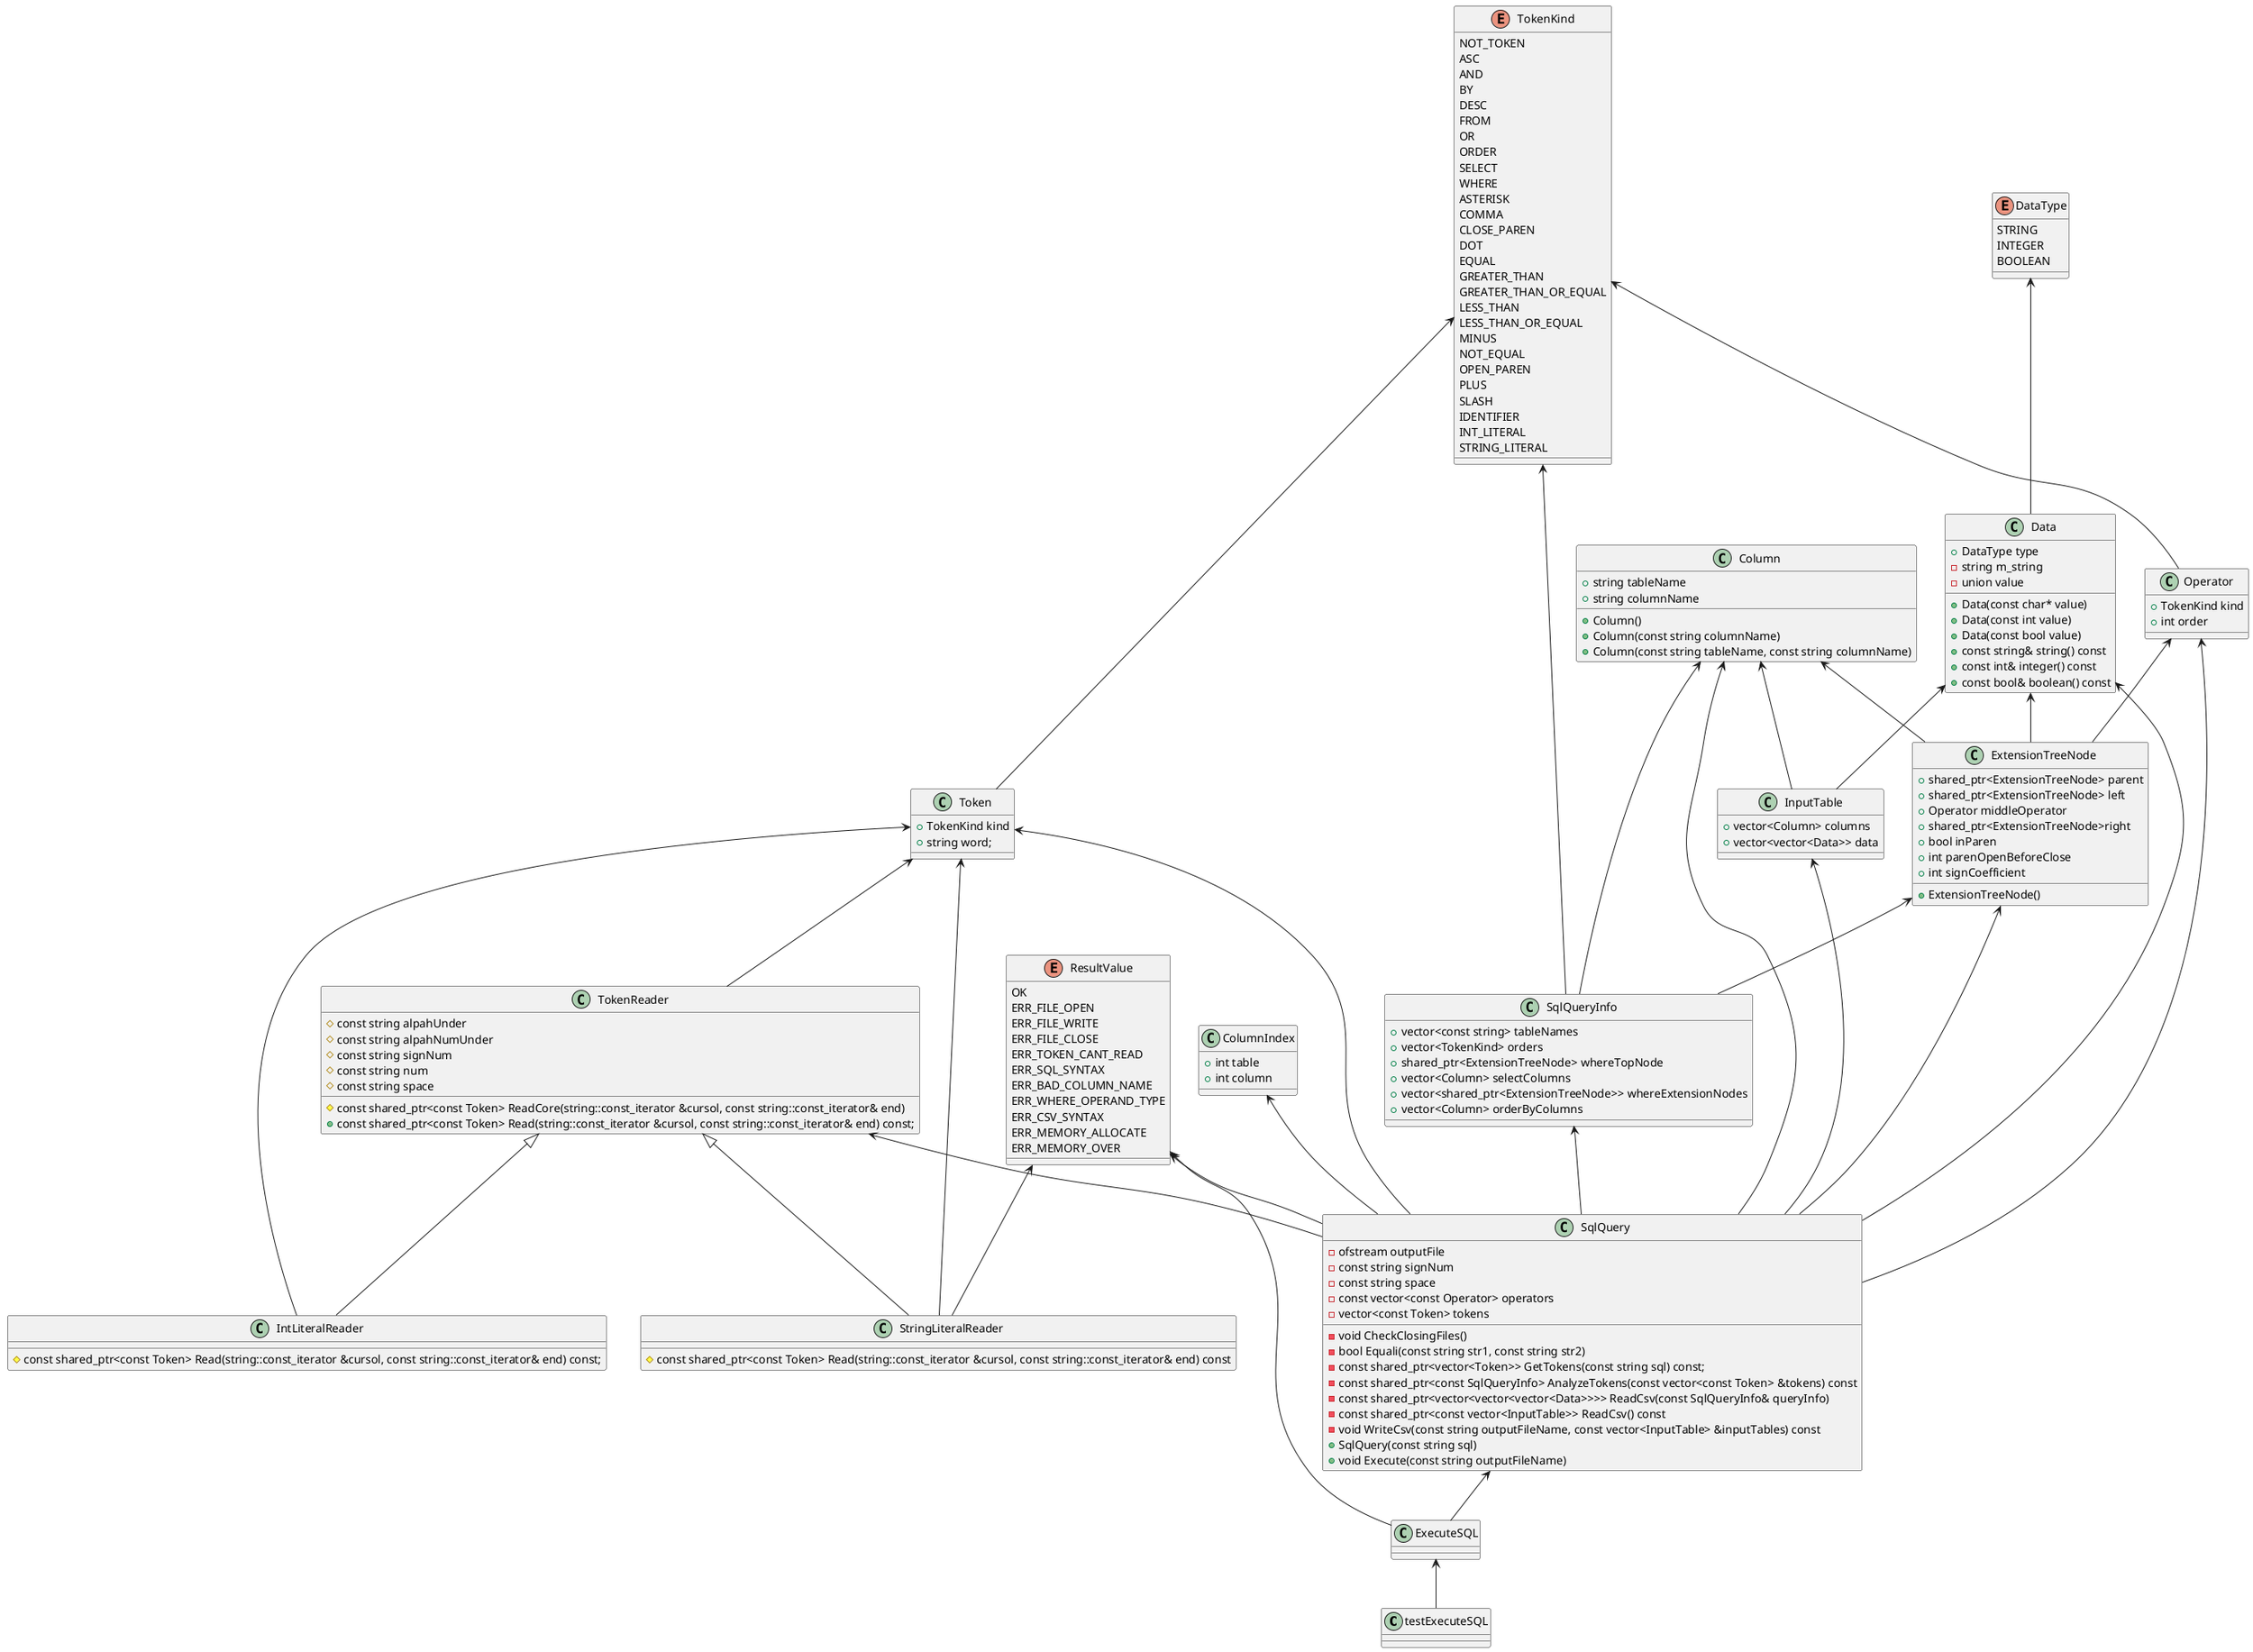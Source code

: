 @startuml

class testExecuteSQL {}
class SqlQueryInfo {
	+vector<const string> tableNames
	+vector<TokenKind> orders
	+shared_ptr<ExtensionTreeNode> whereTopNode
	+vector<Column> selectColumns
	+vector<shared_ptr<ExtensionTreeNode>> whereExtensionNodes
	+vector<Column> orderByColumns
}
class SqlQuery {
	-ofstream outputFile
	-const string signNum
	-const string space
	-const vector<const Operator> operators
	-vector<const Token> tokens
	-void CheckClosingFiles()
	-bool Equali(const string str1, const string str2)
	-const shared_ptr<vector<Token>> GetTokens(const string sql) const;
	-const shared_ptr<const SqlQueryInfo> AnalyzeTokens(const vector<const Token> &tokens) const
	-const shared_ptr<vector<vector<vector<Data>>>> ReadCsv(const SqlQueryInfo& queryInfo)
	-const shared_ptr<const vector<InputTable>> ReadCsv() const
	-void WriteCsv(const string outputFileName, const vector<InputTable> &inputTables) const
	+SqlQuery(const string sql)
	+void Execute(const string outputFileName)
}
class ExecuteSQL {
	
}

class InputTable {
	+vector<Column> columns
	+vector<vector<Data>> data
}

class Data {
    +DataType type
	-string m_string
	-union value
	+Data(const char* value)
	+Data(const int value)
	+Data(const bool value)
	+const string& string() const
	+const int& integer() const
	+const bool& boolean() const
}
class Operator{
    +TokenKind kind
    +int order
}
class Token{
    +TokenKind kind
    +string word;
}
class ExtensionTreeNode{
	+shared_ptr<ExtensionTreeNode> parent
	+shared_ptr<ExtensionTreeNode> left
	+Operator middleOperator
	+shared_ptr<ExtensionTreeNode>right
	+bool inParen
	+int parenOpenBeforeClose
	+int signCoefficient
	+ExtensionTreeNode()
}
class ColumnIndex{
    +int table
    +int column
}
class Column{
    +string tableName
    +string columnName
    +Column()
    +Column(const string columnName)
    +Column(const string tableName, const string columnName)
}
class IntLiteralReader {
	#const shared_ptr<const Token> Read(string::const_iterator &cursol, const string::const_iterator& end) const;
}
class StringLiteralReader {
	#const shared_ptr<const Token> Read(string::const_iterator &cursol, const string::const_iterator& end) const
}
class TokenReader {
    #const string alpahUnder
	#const string alpahNumUnder
	#const string signNum
	#const string num
	#const string space
	#const shared_ptr<const Token> ReadCore(string::const_iterator &cursol, const string::const_iterator& end)
	+const shared_ptr<const Token> Read(string::const_iterator &cursol, const string::const_iterator& end) const;
}

enum DataType{
   	STRING
	INTEGER
	BOOLEAN
}
enum TokenKind{
    NOT_TOKEN
	ASC
	AND
	BY
	DESC
	FROM
	OR
	ORDER
	SELECT
	WHERE
	ASTERISK
	COMMA
	CLOSE_PAREN
	DOT
	EQUAL
	GREATER_THAN
	GREATER_THAN_OR_EQUAL
	LESS_THAN
	LESS_THAN_OR_EQUAL
	MINUS
	NOT_EQUAL
	OPEN_PAREN
	PLUS
	SLASH
	IDENTIFIER
	INT_LITERAL
	STRING_LITERAL
}
enum ResultValue{
    OK
	ERR_FILE_OPEN
	ERR_FILE_WRITE
	ERR_FILE_CLOSE
	ERR_TOKEN_CANT_READ
	ERR_SQL_SYNTAX
	ERR_BAD_COLUMN_NAME
	ERR_WHERE_OPERAND_TYPE
	ERR_CSV_SYNTAX
	ERR_MEMORY_ALLOCATE
	ERR_MEMORY_OVER
}

ExecuteSQL <-- testExecuteSQL
SqlQuery <-- ExecuteSQL
ResultValue <-- ExecuteSQL

Data <-- SqlQuery
Operator <-- SqlQuery
Token <-- SqlQuery
ExtensionTreeNode <-- SqlQuery
ColumnIndex <-- SqlQuery
Column <-- SqlQuery
ResultValue <-- SqlQuery
SqlQueryInfo <-- SqlQuery
InputTable <-- SqlQuery
'IntLiteralReader <-- SqlQuery
'StringLiteralReader <-- SqlQuery
TokenReader <-- SqlQuery

Token <-- IntLiteralReader
Token <-- StringLiteralReader
Token <-- TokenReader
ResultValue <-- StringLiteralReader

TokenReader <|-- IntLiteralReader
TokenReader <|-- StringLiteralReader

Column <-- InputTable
Data <-- InputTable

Column <-- SqlQueryInfo
TokenKind <-- SqlQueryInfo
ExtensionTreeNode <-- SqlQueryInfo

DataType <-- Data
TokenKind <-- Token
TokenKind <-- Operator
Operator <-- ExtensionTreeNode
Column <-- ExtensionTreeNode
Data <-- ExtensionTreeNode
@enduml